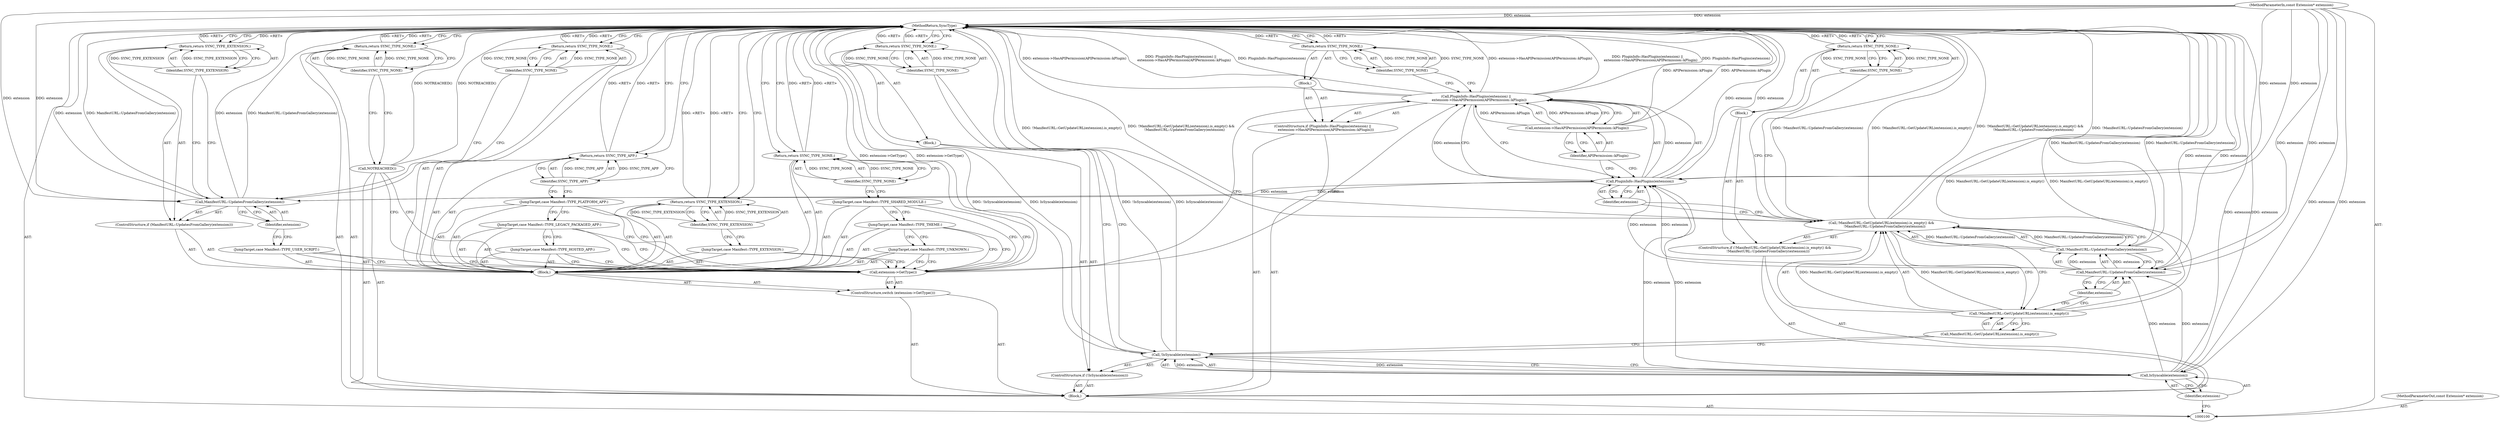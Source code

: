 digraph "0_Chrome_8c95ab0b50f8a257514f9647929267e62b1e611d" {
"1000156" [label="(MethodReturn,SyncType)"];
"1000101" [label="(MethodParameterIn,const Extension* extension)"];
"1000201" [label="(MethodParameterOut,const Extension* extension)"];
"1000102" [label="(Block,)"];
"1000120" [label="(ControlStructure,if (PluginInfo::HasPlugins(extension) ||\n      extension->HasAPIPermission(APIPermission::kPlugin)))"];
"1000123" [label="(Identifier,extension)"];
"1000121" [label="(Call,PluginInfo::HasPlugins(extension) ||\n      extension->HasAPIPermission(APIPermission::kPlugin))"];
"1000122" [label="(Call,PluginInfo::HasPlugins(extension))"];
"1000125" [label="(Identifier,APIPermission::kPlugin)"];
"1000126" [label="(Block,)"];
"1000124" [label="(Call,extension->HasAPIPermission(APIPermission::kPlugin))"];
"1000128" [label="(Identifier,SYNC_TYPE_NONE)"];
"1000127" [label="(Return,return SYNC_TYPE_NONE;)"];
"1000130" [label="(Call,extension->GetType())"];
"1000129" [label="(ControlStructure,switch (extension->GetType()))"];
"1000131" [label="(Block,)"];
"1000132" [label="(JumpTarget,case Manifest::TYPE_EXTENSION:)"];
"1000134" [label="(Identifier,SYNC_TYPE_EXTENSION)"];
"1000133" [label="(Return,return SYNC_TYPE_EXTENSION;)"];
"1000106" [label="(Identifier,extension)"];
"1000103" [label="(ControlStructure,if (!IsSyncable(extension)))"];
"1000107" [label="(Block,)"];
"1000104" [label="(Call,!IsSyncable(extension))"];
"1000105" [label="(Call,IsSyncable(extension))"];
"1000135" [label="(JumpTarget,case Manifest::TYPE_USER_SCRIPT:)"];
"1000137" [label="(Call,ManifestURL::UpdatesFromGallery(extension))"];
"1000138" [label="(Identifier,extension)"];
"1000136" [label="(ControlStructure,if (ManifestURL::UpdatesFromGallery(extension)))"];
"1000140" [label="(Identifier,SYNC_TYPE_EXTENSION)"];
"1000139" [label="(Return,return SYNC_TYPE_EXTENSION;)"];
"1000142" [label="(Identifier,SYNC_TYPE_NONE)"];
"1000141" [label="(Return,return SYNC_TYPE_NONE;)"];
"1000143" [label="(JumpTarget,case Manifest::TYPE_HOSTED_APP:)"];
"1000144" [label="(JumpTarget,case Manifest::TYPE_LEGACY_PACKAGED_APP:)"];
"1000145" [label="(JumpTarget,case Manifest::TYPE_PLATFORM_APP:)"];
"1000147" [label="(Identifier,SYNC_TYPE_APP)"];
"1000146" [label="(Return,return SYNC_TYPE_APP;)"];
"1000109" [label="(Identifier,SYNC_TYPE_NONE)"];
"1000108" [label="(Return,return SYNC_TYPE_NONE;)"];
"1000148" [label="(JumpTarget,case Manifest::TYPE_UNKNOWN:)"];
"1000149" [label="(JumpTarget,case Manifest::TYPE_THEME:)"];
"1000150" [label="(JumpTarget,case Manifest::TYPE_SHARED_MODULE:)"];
"1000152" [label="(Identifier,SYNC_TYPE_NONE)"];
"1000151" [label="(Return,return SYNC_TYPE_NONE;)"];
"1000153" [label="(Call,NOTREACHED())"];
"1000154" [label="(Return,return SYNC_TYPE_NONE;)"];
"1000155" [label="(Identifier,SYNC_TYPE_NONE)"];
"1000110" [label="(ControlStructure,if (!ManifestURL::GetUpdateURL(extension).is_empty() &&\n      !ManifestURL::UpdatesFromGallery(extension)))"];
"1000111" [label="(Call,!ManifestURL::GetUpdateURL(extension).is_empty() &&\n      !ManifestURL::UpdatesFromGallery(extension))"];
"1000112" [label="(Call,!ManifestURL::GetUpdateURL(extension).is_empty())"];
"1000113" [label="(Call,ManifestURL::GetUpdateURL(extension).is_empty())"];
"1000116" [label="(Identifier,extension)"];
"1000117" [label="(Block,)"];
"1000114" [label="(Call,!ManifestURL::UpdatesFromGallery(extension))"];
"1000115" [label="(Call,ManifestURL::UpdatesFromGallery(extension))"];
"1000119" [label="(Identifier,SYNC_TYPE_NONE)"];
"1000118" [label="(Return,return SYNC_TYPE_NONE;)"];
"1000156" -> "1000100"  [label="AST: "];
"1000156" -> "1000108"  [label="CFG: "];
"1000156" -> "1000118"  [label="CFG: "];
"1000156" -> "1000127"  [label="CFG: "];
"1000156" -> "1000133"  [label="CFG: "];
"1000156" -> "1000139"  [label="CFG: "];
"1000156" -> "1000141"  [label="CFG: "];
"1000156" -> "1000146"  [label="CFG: "];
"1000156" -> "1000151"  [label="CFG: "];
"1000156" -> "1000154"  [label="CFG: "];
"1000139" -> "1000156"  [label="DDG: <RET>"];
"1000127" -> "1000156"  [label="DDG: <RET>"];
"1000133" -> "1000156"  [label="DDG: <RET>"];
"1000146" -> "1000156"  [label="DDG: <RET>"];
"1000118" -> "1000156"  [label="DDG: <RET>"];
"1000108" -> "1000156"  [label="DDG: <RET>"];
"1000151" -> "1000156"  [label="DDG: <RET>"];
"1000141" -> "1000156"  [label="DDG: <RET>"];
"1000130" -> "1000156"  [label="DDG: extension->GetType()"];
"1000124" -> "1000156"  [label="DDG: APIPermission::kPlugin"];
"1000104" -> "1000156"  [label="DDG: !IsSyncable(extension)"];
"1000104" -> "1000156"  [label="DDG: IsSyncable(extension)"];
"1000111" -> "1000156"  [label="DDG: !ManifestURL::UpdatesFromGallery(extension)"];
"1000111" -> "1000156"  [label="DDG: !ManifestURL::GetUpdateURL(extension).is_empty()"];
"1000111" -> "1000156"  [label="DDG: !ManifestURL::GetUpdateURL(extension).is_empty() &&\n      !ManifestURL::UpdatesFromGallery(extension)"];
"1000122" -> "1000156"  [label="DDG: extension"];
"1000153" -> "1000156"  [label="DDG: NOTREACHED()"];
"1000121" -> "1000156"  [label="DDG: PluginInfo::HasPlugins(extension)"];
"1000121" -> "1000156"  [label="DDG: extension->HasAPIPermission(APIPermission::kPlugin)"];
"1000121" -> "1000156"  [label="DDG: PluginInfo::HasPlugins(extension) ||\n      extension->HasAPIPermission(APIPermission::kPlugin)"];
"1000137" -> "1000156"  [label="DDG: extension"];
"1000137" -> "1000156"  [label="DDG: ManifestURL::UpdatesFromGallery(extension)"];
"1000114" -> "1000156"  [label="DDG: ManifestURL::UpdatesFromGallery(extension)"];
"1000112" -> "1000156"  [label="DDG: ManifestURL::GetUpdateURL(extension).is_empty()"];
"1000101" -> "1000156"  [label="DDG: extension"];
"1000115" -> "1000156"  [label="DDG: extension"];
"1000105" -> "1000156"  [label="DDG: extension"];
"1000154" -> "1000156"  [label="DDG: <RET>"];
"1000101" -> "1000100"  [label="AST: "];
"1000101" -> "1000156"  [label="DDG: extension"];
"1000101" -> "1000105"  [label="DDG: extension"];
"1000101" -> "1000115"  [label="DDG: extension"];
"1000101" -> "1000122"  [label="DDG: extension"];
"1000101" -> "1000137"  [label="DDG: extension"];
"1000201" -> "1000100"  [label="AST: "];
"1000102" -> "1000100"  [label="AST: "];
"1000103" -> "1000102"  [label="AST: "];
"1000110" -> "1000102"  [label="AST: "];
"1000120" -> "1000102"  [label="AST: "];
"1000129" -> "1000102"  [label="AST: "];
"1000153" -> "1000102"  [label="AST: "];
"1000154" -> "1000102"  [label="AST: "];
"1000120" -> "1000102"  [label="AST: "];
"1000121" -> "1000120"  [label="AST: "];
"1000126" -> "1000120"  [label="AST: "];
"1000123" -> "1000122"  [label="AST: "];
"1000123" -> "1000111"  [label="CFG: "];
"1000122" -> "1000123"  [label="CFG: "];
"1000121" -> "1000120"  [label="AST: "];
"1000121" -> "1000122"  [label="CFG: "];
"1000121" -> "1000124"  [label="CFG: "];
"1000122" -> "1000121"  [label="AST: "];
"1000124" -> "1000121"  [label="AST: "];
"1000128" -> "1000121"  [label="CFG: "];
"1000130" -> "1000121"  [label="CFG: "];
"1000121" -> "1000156"  [label="DDG: PluginInfo::HasPlugins(extension)"];
"1000121" -> "1000156"  [label="DDG: extension->HasAPIPermission(APIPermission::kPlugin)"];
"1000121" -> "1000156"  [label="DDG: PluginInfo::HasPlugins(extension) ||\n      extension->HasAPIPermission(APIPermission::kPlugin)"];
"1000122" -> "1000121"  [label="DDG: extension"];
"1000124" -> "1000121"  [label="DDG: APIPermission::kPlugin"];
"1000122" -> "1000121"  [label="AST: "];
"1000122" -> "1000123"  [label="CFG: "];
"1000123" -> "1000122"  [label="AST: "];
"1000125" -> "1000122"  [label="CFG: "];
"1000121" -> "1000122"  [label="CFG: "];
"1000122" -> "1000156"  [label="DDG: extension"];
"1000122" -> "1000121"  [label="DDG: extension"];
"1000115" -> "1000122"  [label="DDG: extension"];
"1000105" -> "1000122"  [label="DDG: extension"];
"1000101" -> "1000122"  [label="DDG: extension"];
"1000122" -> "1000137"  [label="DDG: extension"];
"1000125" -> "1000124"  [label="AST: "];
"1000125" -> "1000122"  [label="CFG: "];
"1000124" -> "1000125"  [label="CFG: "];
"1000126" -> "1000120"  [label="AST: "];
"1000127" -> "1000126"  [label="AST: "];
"1000124" -> "1000121"  [label="AST: "];
"1000124" -> "1000125"  [label="CFG: "];
"1000125" -> "1000124"  [label="AST: "];
"1000121" -> "1000124"  [label="CFG: "];
"1000124" -> "1000156"  [label="DDG: APIPermission::kPlugin"];
"1000124" -> "1000121"  [label="DDG: APIPermission::kPlugin"];
"1000128" -> "1000127"  [label="AST: "];
"1000128" -> "1000121"  [label="CFG: "];
"1000127" -> "1000128"  [label="CFG: "];
"1000128" -> "1000127"  [label="DDG: SYNC_TYPE_NONE"];
"1000127" -> "1000126"  [label="AST: "];
"1000127" -> "1000128"  [label="CFG: "];
"1000128" -> "1000127"  [label="AST: "];
"1000156" -> "1000127"  [label="CFG: "];
"1000127" -> "1000156"  [label="DDG: <RET>"];
"1000128" -> "1000127"  [label="DDG: SYNC_TYPE_NONE"];
"1000130" -> "1000129"  [label="AST: "];
"1000130" -> "1000121"  [label="CFG: "];
"1000132" -> "1000130"  [label="CFG: "];
"1000135" -> "1000130"  [label="CFG: "];
"1000143" -> "1000130"  [label="CFG: "];
"1000144" -> "1000130"  [label="CFG: "];
"1000145" -> "1000130"  [label="CFG: "];
"1000148" -> "1000130"  [label="CFG: "];
"1000149" -> "1000130"  [label="CFG: "];
"1000150" -> "1000130"  [label="CFG: "];
"1000153" -> "1000130"  [label="CFG: "];
"1000130" -> "1000156"  [label="DDG: extension->GetType()"];
"1000129" -> "1000102"  [label="AST: "];
"1000130" -> "1000129"  [label="AST: "];
"1000131" -> "1000129"  [label="AST: "];
"1000131" -> "1000129"  [label="AST: "];
"1000132" -> "1000131"  [label="AST: "];
"1000133" -> "1000131"  [label="AST: "];
"1000135" -> "1000131"  [label="AST: "];
"1000136" -> "1000131"  [label="AST: "];
"1000141" -> "1000131"  [label="AST: "];
"1000143" -> "1000131"  [label="AST: "];
"1000144" -> "1000131"  [label="AST: "];
"1000145" -> "1000131"  [label="AST: "];
"1000146" -> "1000131"  [label="AST: "];
"1000148" -> "1000131"  [label="AST: "];
"1000149" -> "1000131"  [label="AST: "];
"1000150" -> "1000131"  [label="AST: "];
"1000151" -> "1000131"  [label="AST: "];
"1000132" -> "1000131"  [label="AST: "];
"1000132" -> "1000130"  [label="CFG: "];
"1000134" -> "1000132"  [label="CFG: "];
"1000134" -> "1000133"  [label="AST: "];
"1000134" -> "1000132"  [label="CFG: "];
"1000133" -> "1000134"  [label="CFG: "];
"1000134" -> "1000133"  [label="DDG: SYNC_TYPE_EXTENSION"];
"1000133" -> "1000131"  [label="AST: "];
"1000133" -> "1000134"  [label="CFG: "];
"1000134" -> "1000133"  [label="AST: "];
"1000156" -> "1000133"  [label="CFG: "];
"1000133" -> "1000156"  [label="DDG: <RET>"];
"1000134" -> "1000133"  [label="DDG: SYNC_TYPE_EXTENSION"];
"1000106" -> "1000105"  [label="AST: "];
"1000106" -> "1000100"  [label="CFG: "];
"1000105" -> "1000106"  [label="CFG: "];
"1000103" -> "1000102"  [label="AST: "];
"1000104" -> "1000103"  [label="AST: "];
"1000107" -> "1000103"  [label="AST: "];
"1000107" -> "1000103"  [label="AST: "];
"1000108" -> "1000107"  [label="AST: "];
"1000104" -> "1000103"  [label="AST: "];
"1000104" -> "1000105"  [label="CFG: "];
"1000105" -> "1000104"  [label="AST: "];
"1000109" -> "1000104"  [label="CFG: "];
"1000113" -> "1000104"  [label="CFG: "];
"1000104" -> "1000156"  [label="DDG: !IsSyncable(extension)"];
"1000104" -> "1000156"  [label="DDG: IsSyncable(extension)"];
"1000105" -> "1000104"  [label="DDG: extension"];
"1000105" -> "1000104"  [label="AST: "];
"1000105" -> "1000106"  [label="CFG: "];
"1000106" -> "1000105"  [label="AST: "];
"1000104" -> "1000105"  [label="CFG: "];
"1000105" -> "1000156"  [label="DDG: extension"];
"1000105" -> "1000104"  [label="DDG: extension"];
"1000101" -> "1000105"  [label="DDG: extension"];
"1000105" -> "1000115"  [label="DDG: extension"];
"1000105" -> "1000122"  [label="DDG: extension"];
"1000135" -> "1000131"  [label="AST: "];
"1000135" -> "1000130"  [label="CFG: "];
"1000138" -> "1000135"  [label="CFG: "];
"1000137" -> "1000136"  [label="AST: "];
"1000137" -> "1000138"  [label="CFG: "];
"1000138" -> "1000137"  [label="AST: "];
"1000140" -> "1000137"  [label="CFG: "];
"1000142" -> "1000137"  [label="CFG: "];
"1000137" -> "1000156"  [label="DDG: extension"];
"1000137" -> "1000156"  [label="DDG: ManifestURL::UpdatesFromGallery(extension)"];
"1000122" -> "1000137"  [label="DDG: extension"];
"1000101" -> "1000137"  [label="DDG: extension"];
"1000138" -> "1000137"  [label="AST: "];
"1000138" -> "1000135"  [label="CFG: "];
"1000137" -> "1000138"  [label="CFG: "];
"1000136" -> "1000131"  [label="AST: "];
"1000137" -> "1000136"  [label="AST: "];
"1000139" -> "1000136"  [label="AST: "];
"1000140" -> "1000139"  [label="AST: "];
"1000140" -> "1000137"  [label="CFG: "];
"1000139" -> "1000140"  [label="CFG: "];
"1000140" -> "1000139"  [label="DDG: SYNC_TYPE_EXTENSION"];
"1000139" -> "1000136"  [label="AST: "];
"1000139" -> "1000140"  [label="CFG: "];
"1000140" -> "1000139"  [label="AST: "];
"1000156" -> "1000139"  [label="CFG: "];
"1000139" -> "1000156"  [label="DDG: <RET>"];
"1000140" -> "1000139"  [label="DDG: SYNC_TYPE_EXTENSION"];
"1000142" -> "1000141"  [label="AST: "];
"1000142" -> "1000137"  [label="CFG: "];
"1000141" -> "1000142"  [label="CFG: "];
"1000142" -> "1000141"  [label="DDG: SYNC_TYPE_NONE"];
"1000141" -> "1000131"  [label="AST: "];
"1000141" -> "1000142"  [label="CFG: "];
"1000142" -> "1000141"  [label="AST: "];
"1000156" -> "1000141"  [label="CFG: "];
"1000141" -> "1000156"  [label="DDG: <RET>"];
"1000142" -> "1000141"  [label="DDG: SYNC_TYPE_NONE"];
"1000143" -> "1000131"  [label="AST: "];
"1000143" -> "1000130"  [label="CFG: "];
"1000144" -> "1000143"  [label="CFG: "];
"1000144" -> "1000131"  [label="AST: "];
"1000144" -> "1000130"  [label="CFG: "];
"1000144" -> "1000143"  [label="CFG: "];
"1000145" -> "1000144"  [label="CFG: "];
"1000145" -> "1000131"  [label="AST: "];
"1000145" -> "1000130"  [label="CFG: "];
"1000145" -> "1000144"  [label="CFG: "];
"1000147" -> "1000145"  [label="CFG: "];
"1000147" -> "1000146"  [label="AST: "];
"1000147" -> "1000145"  [label="CFG: "];
"1000146" -> "1000147"  [label="CFG: "];
"1000147" -> "1000146"  [label="DDG: SYNC_TYPE_APP"];
"1000146" -> "1000131"  [label="AST: "];
"1000146" -> "1000147"  [label="CFG: "];
"1000147" -> "1000146"  [label="AST: "];
"1000156" -> "1000146"  [label="CFG: "];
"1000146" -> "1000156"  [label="DDG: <RET>"];
"1000147" -> "1000146"  [label="DDG: SYNC_TYPE_APP"];
"1000109" -> "1000108"  [label="AST: "];
"1000109" -> "1000104"  [label="CFG: "];
"1000108" -> "1000109"  [label="CFG: "];
"1000109" -> "1000108"  [label="DDG: SYNC_TYPE_NONE"];
"1000108" -> "1000107"  [label="AST: "];
"1000108" -> "1000109"  [label="CFG: "];
"1000109" -> "1000108"  [label="AST: "];
"1000156" -> "1000108"  [label="CFG: "];
"1000108" -> "1000156"  [label="DDG: <RET>"];
"1000109" -> "1000108"  [label="DDG: SYNC_TYPE_NONE"];
"1000148" -> "1000131"  [label="AST: "];
"1000148" -> "1000130"  [label="CFG: "];
"1000149" -> "1000148"  [label="CFG: "];
"1000149" -> "1000131"  [label="AST: "];
"1000149" -> "1000130"  [label="CFG: "];
"1000149" -> "1000148"  [label="CFG: "];
"1000150" -> "1000149"  [label="CFG: "];
"1000150" -> "1000131"  [label="AST: "];
"1000150" -> "1000130"  [label="CFG: "];
"1000150" -> "1000149"  [label="CFG: "];
"1000152" -> "1000150"  [label="CFG: "];
"1000152" -> "1000151"  [label="AST: "];
"1000152" -> "1000150"  [label="CFG: "];
"1000151" -> "1000152"  [label="CFG: "];
"1000152" -> "1000151"  [label="DDG: SYNC_TYPE_NONE"];
"1000151" -> "1000131"  [label="AST: "];
"1000151" -> "1000152"  [label="CFG: "];
"1000152" -> "1000151"  [label="AST: "];
"1000156" -> "1000151"  [label="CFG: "];
"1000151" -> "1000156"  [label="DDG: <RET>"];
"1000152" -> "1000151"  [label="DDG: SYNC_TYPE_NONE"];
"1000153" -> "1000102"  [label="AST: "];
"1000153" -> "1000130"  [label="CFG: "];
"1000155" -> "1000153"  [label="CFG: "];
"1000153" -> "1000156"  [label="DDG: NOTREACHED()"];
"1000154" -> "1000102"  [label="AST: "];
"1000154" -> "1000155"  [label="CFG: "];
"1000155" -> "1000154"  [label="AST: "];
"1000156" -> "1000154"  [label="CFG: "];
"1000154" -> "1000156"  [label="DDG: <RET>"];
"1000155" -> "1000154"  [label="DDG: SYNC_TYPE_NONE"];
"1000155" -> "1000154"  [label="AST: "];
"1000155" -> "1000153"  [label="CFG: "];
"1000154" -> "1000155"  [label="CFG: "];
"1000155" -> "1000154"  [label="DDG: SYNC_TYPE_NONE"];
"1000110" -> "1000102"  [label="AST: "];
"1000111" -> "1000110"  [label="AST: "];
"1000117" -> "1000110"  [label="AST: "];
"1000111" -> "1000110"  [label="AST: "];
"1000111" -> "1000112"  [label="CFG: "];
"1000111" -> "1000114"  [label="CFG: "];
"1000112" -> "1000111"  [label="AST: "];
"1000114" -> "1000111"  [label="AST: "];
"1000119" -> "1000111"  [label="CFG: "];
"1000123" -> "1000111"  [label="CFG: "];
"1000111" -> "1000156"  [label="DDG: !ManifestURL::UpdatesFromGallery(extension)"];
"1000111" -> "1000156"  [label="DDG: !ManifestURL::GetUpdateURL(extension).is_empty()"];
"1000111" -> "1000156"  [label="DDG: !ManifestURL::GetUpdateURL(extension).is_empty() &&\n      !ManifestURL::UpdatesFromGallery(extension)"];
"1000112" -> "1000111"  [label="DDG: ManifestURL::GetUpdateURL(extension).is_empty()"];
"1000114" -> "1000111"  [label="DDG: ManifestURL::UpdatesFromGallery(extension)"];
"1000112" -> "1000111"  [label="AST: "];
"1000112" -> "1000113"  [label="CFG: "];
"1000113" -> "1000112"  [label="AST: "];
"1000116" -> "1000112"  [label="CFG: "];
"1000111" -> "1000112"  [label="CFG: "];
"1000112" -> "1000156"  [label="DDG: ManifestURL::GetUpdateURL(extension).is_empty()"];
"1000112" -> "1000111"  [label="DDG: ManifestURL::GetUpdateURL(extension).is_empty()"];
"1000113" -> "1000112"  [label="AST: "];
"1000113" -> "1000104"  [label="CFG: "];
"1000112" -> "1000113"  [label="CFG: "];
"1000116" -> "1000115"  [label="AST: "];
"1000116" -> "1000112"  [label="CFG: "];
"1000115" -> "1000116"  [label="CFG: "];
"1000117" -> "1000110"  [label="AST: "];
"1000118" -> "1000117"  [label="AST: "];
"1000114" -> "1000111"  [label="AST: "];
"1000114" -> "1000115"  [label="CFG: "];
"1000115" -> "1000114"  [label="AST: "];
"1000111" -> "1000114"  [label="CFG: "];
"1000114" -> "1000156"  [label="DDG: ManifestURL::UpdatesFromGallery(extension)"];
"1000114" -> "1000111"  [label="DDG: ManifestURL::UpdatesFromGallery(extension)"];
"1000115" -> "1000114"  [label="DDG: extension"];
"1000115" -> "1000114"  [label="AST: "];
"1000115" -> "1000116"  [label="CFG: "];
"1000116" -> "1000115"  [label="AST: "];
"1000114" -> "1000115"  [label="CFG: "];
"1000115" -> "1000156"  [label="DDG: extension"];
"1000115" -> "1000114"  [label="DDG: extension"];
"1000105" -> "1000115"  [label="DDG: extension"];
"1000101" -> "1000115"  [label="DDG: extension"];
"1000115" -> "1000122"  [label="DDG: extension"];
"1000119" -> "1000118"  [label="AST: "];
"1000119" -> "1000111"  [label="CFG: "];
"1000118" -> "1000119"  [label="CFG: "];
"1000119" -> "1000118"  [label="DDG: SYNC_TYPE_NONE"];
"1000118" -> "1000117"  [label="AST: "];
"1000118" -> "1000119"  [label="CFG: "];
"1000119" -> "1000118"  [label="AST: "];
"1000156" -> "1000118"  [label="CFG: "];
"1000118" -> "1000156"  [label="DDG: <RET>"];
"1000119" -> "1000118"  [label="DDG: SYNC_TYPE_NONE"];
}
